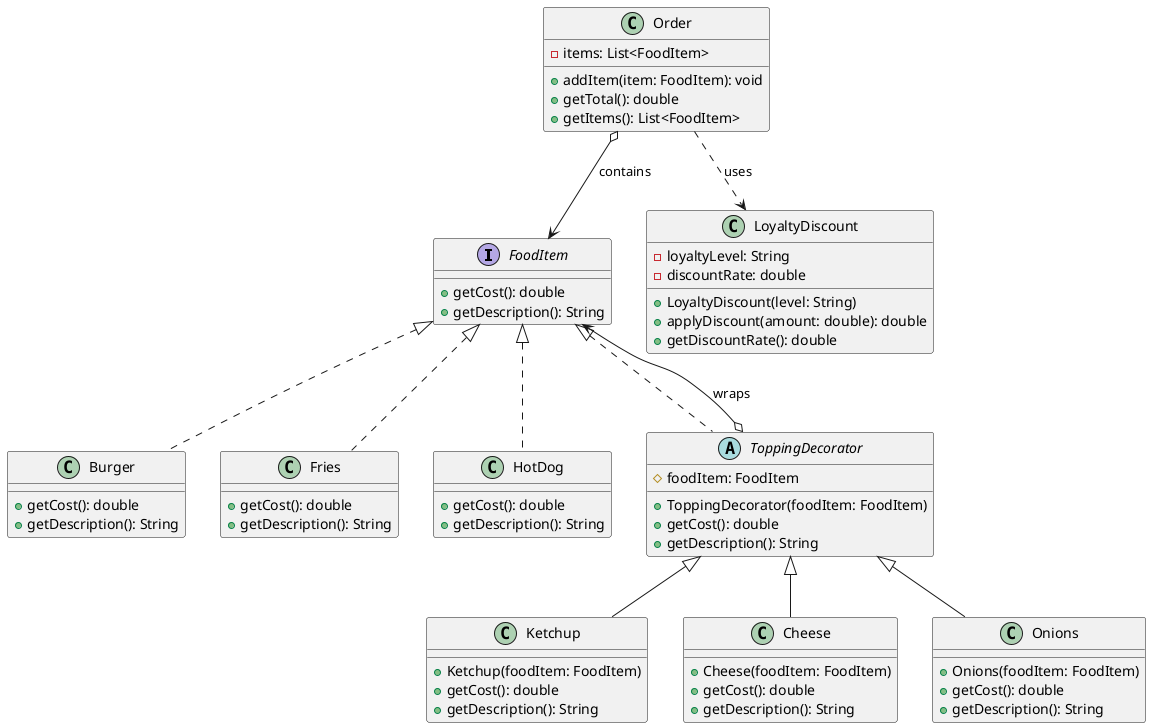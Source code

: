 @startuml Restaurant Decorator Pattern

' Interface
interface FoodItem {
  +getCost(): double
  +getDescription(): String
}

' Concrete Components (Base Food Items)
class Burger {
  +getCost(): double
  +getDescription(): String
}

class Fries {
  +getCost(): double
  +getDescription(): String
}

class HotDog {
  +getCost(): double
  +getDescription(): String
}

' Abstract Decorator
abstract class ToppingDecorator {
  #foodItem: FoodItem
  +ToppingDecorator(foodItem: FoodItem)
  +getCost(): double
  +getDescription(): String
}

' Concrete Decorators (Toppings)
class Ketchup {
  +Ketchup(foodItem: FoodItem)
  +getCost(): double
  +getDescription(): String
}

class Cheese {
  +Cheese(foodItem: FoodItem)
  +getCost(): double
  +getDescription(): String
}

class Onions {
  +Onions(foodItem: FoodItem)
  +getCost(): double
  +getDescription(): String
}

' Order Management
class Order {
  -items: List<FoodItem>
  +addItem(item: FoodItem): void
  +getTotal(): double
  +getItems(): List<FoodItem>
}

' Loyalty System
class LoyaltyDiscount {
  -loyaltyLevel: String
  -discountRate: double
  +LoyaltyDiscount(level: String)
  +applyDiscount(amount: double): double
  +getDiscountRate(): double
}

' Relationships
FoodItem <|.. Burger
FoodItem <|.. Fries
FoodItem <|.. HotDog
FoodItem <|.. ToppingDecorator

ToppingDecorator <|-- Ketchup
ToppingDecorator <|-- Cheese
ToppingDecorator <|-- Onions

ToppingDecorator o--> FoodItem : wraps

Order o--> FoodItem : contains
Order ..> LoyaltyDiscount : uses

@enduml
